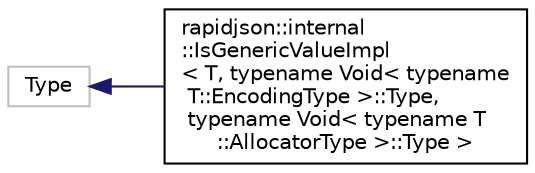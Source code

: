 digraph "Graphical Class Hierarchy"
{
 // INTERACTIVE_SVG=YES
 // LATEX_PDF_SIZE
  edge [fontname="Helvetica",fontsize="10",labelfontname="Helvetica",labelfontsize="10"];
  node [fontname="Helvetica",fontsize="10",shape=record];
  rankdir="LR";
  Node30 [label="Type",height=0.2,width=0.4,color="grey75", fillcolor="white", style="filled",tooltip=" "];
  Node30 -> Node0 [dir="back",color="midnightblue",fontsize="10",style="solid",fontname="Helvetica"];
  Node0 [label="rapidjson::internal\l::IsGenericValueImpl\l\< T, typename Void\< typename\l T::EncodingType \>::Type,\l typename Void\< typename T\l::AllocatorType \>::Type \>",height=0.2,width=0.4,color="black", fillcolor="white", style="filled",URL="$structrapidjson_1_1internal_1_1_is_generic_value_impl_3_01_t_00_01typename_01_void_3_01typename_958d471b859187f8641bd1e7a1585eac.html",tooltip=" "];
}
